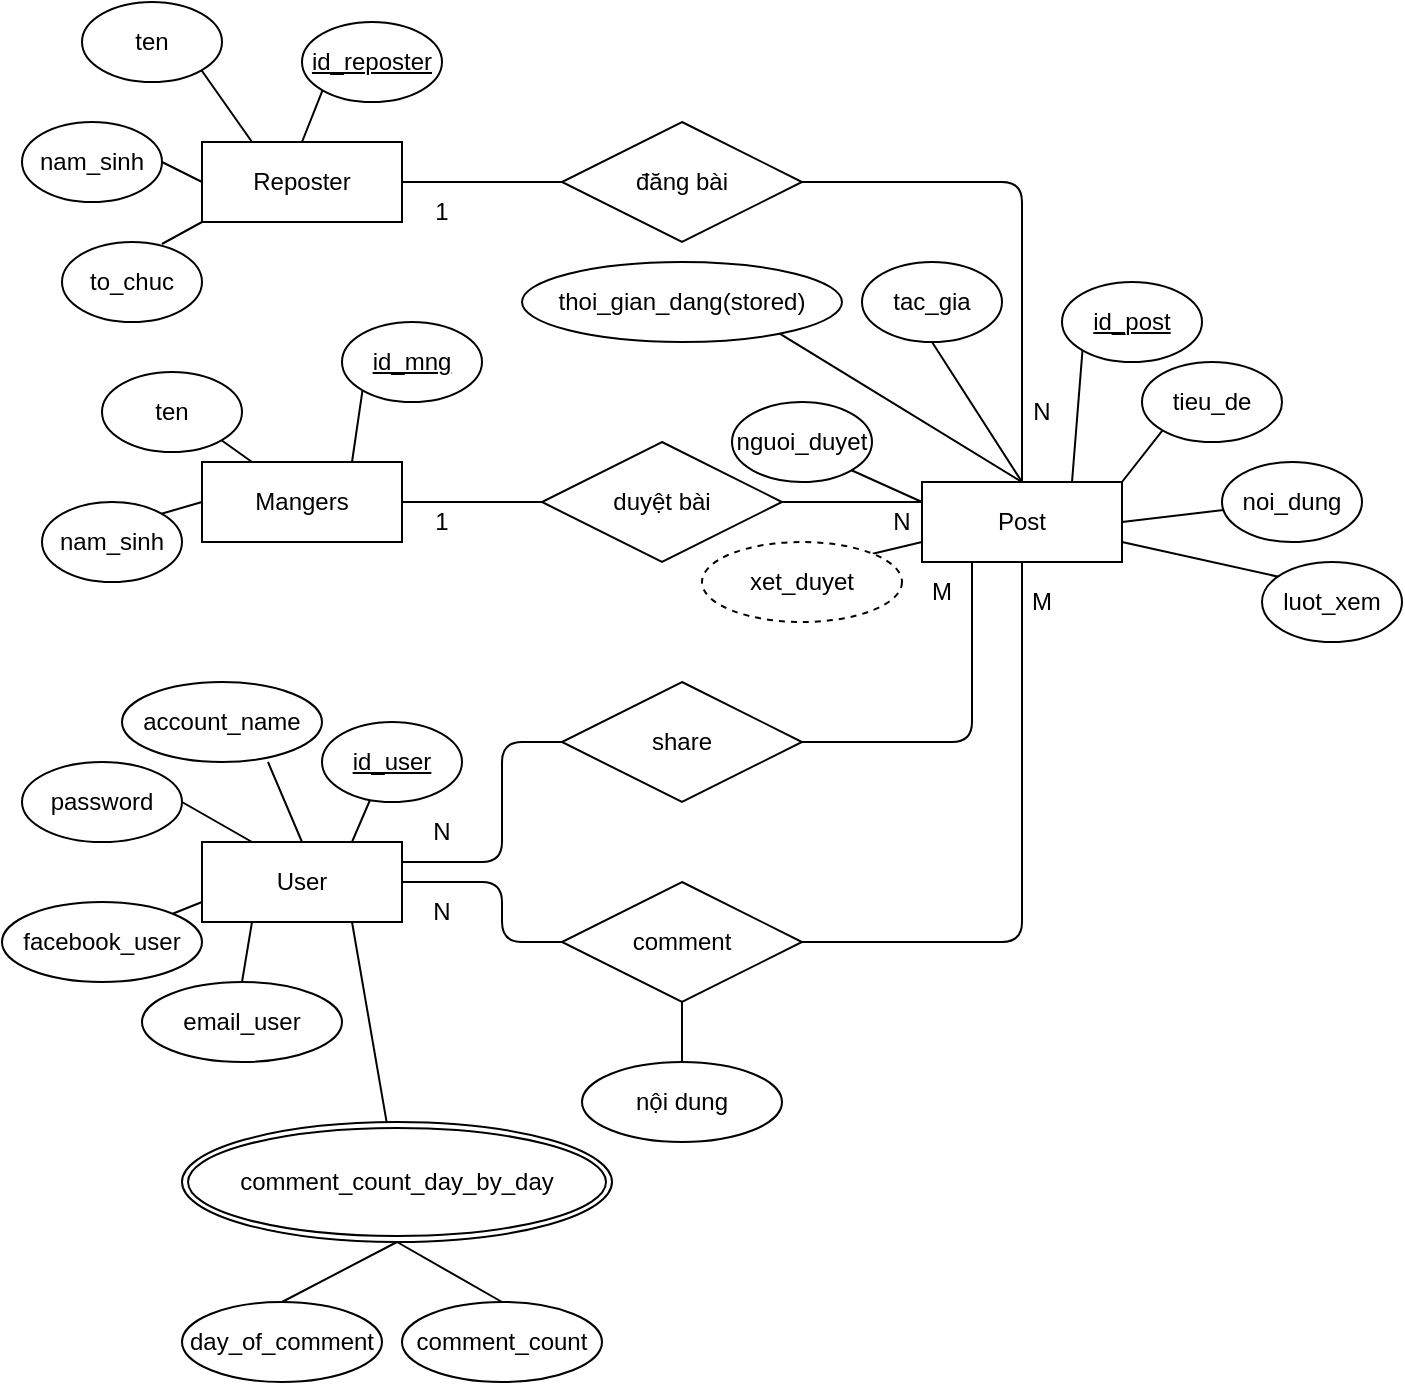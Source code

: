 <mxfile>
    <diagram id="JzZcwmhzdQAV-2ypnMRo" name="Page-1">
        <mxGraphModel dx="1194" dy="987" grid="1" gridSize="10" guides="1" tooltips="1" connect="1" arrows="1" fold="1" page="1" pageScale="1" pageWidth="850" pageHeight="1100" math="0" shadow="0">
            <root>
                <mxCell id="0"/>
                <mxCell id="1" parent="0"/>
                <mxCell id="22" style="edgeStyle=none;html=1;exitX=1;exitY=0.5;exitDx=0;exitDy=0;entryX=0;entryY=0.5;entryDx=0;entryDy=0;endArrow=none;endFill=0;" edge="1" parent="1" source="2" target="8">
                    <mxGeometry relative="1" as="geometry"/>
                </mxCell>
                <mxCell id="59" style="edgeStyle=none;html=1;exitX=0.75;exitY=0;exitDx=0;exitDy=0;entryX=0;entryY=1;entryDx=0;entryDy=0;endArrow=none;endFill=0;" edge="1" parent="1" source="2" target="56">
                    <mxGeometry relative="1" as="geometry"/>
                </mxCell>
                <mxCell id="60" style="edgeStyle=none;html=1;exitX=0.25;exitY=0;exitDx=0;exitDy=0;entryX=1;entryY=1;entryDx=0;entryDy=0;endArrow=none;endFill=0;" edge="1" parent="1" source="2" target="57">
                    <mxGeometry relative="1" as="geometry"/>
                </mxCell>
                <mxCell id="61" style="edgeStyle=none;html=1;exitX=0;exitY=0.5;exitDx=0;exitDy=0;entryX=1;entryY=0;entryDx=0;entryDy=0;endArrow=none;endFill=0;" edge="1" parent="1" source="2" target="58">
                    <mxGeometry relative="1" as="geometry"/>
                </mxCell>
                <mxCell id="2" value="Mangers" style="whiteSpace=wrap;html=1;align=center;" vertex="1" parent="1">
                    <mxGeometry x="175" y="360" width="100" height="40" as="geometry"/>
                </mxCell>
                <mxCell id="21" style="edgeStyle=none;html=1;exitX=1;exitY=0.5;exitDx=0;exitDy=0;entryX=0;entryY=0.5;entryDx=0;entryDy=0;endArrow=none;endFill=0;" edge="1" parent="1" source="3" target="7">
                    <mxGeometry relative="1" as="geometry"/>
                </mxCell>
                <mxCell id="52" style="edgeStyle=none;html=1;exitX=0.5;exitY=0;exitDx=0;exitDy=0;entryX=0;entryY=1;entryDx=0;entryDy=0;endArrow=none;endFill=0;" edge="1" parent="1" source="3" target="49">
                    <mxGeometry relative="1" as="geometry"/>
                </mxCell>
                <mxCell id="53" style="edgeStyle=none;html=1;exitX=0.25;exitY=0;exitDx=0;exitDy=0;entryX=1;entryY=1;entryDx=0;entryDy=0;endArrow=none;endFill=0;" edge="1" parent="1" source="3" target="48">
                    <mxGeometry relative="1" as="geometry"/>
                </mxCell>
                <mxCell id="54" style="edgeStyle=none;html=1;exitX=0;exitY=0.5;exitDx=0;exitDy=0;entryX=1;entryY=0.5;entryDx=0;entryDy=0;endArrow=none;endFill=0;" edge="1" parent="1" source="3" target="50">
                    <mxGeometry relative="1" as="geometry"/>
                </mxCell>
                <mxCell id="55" style="edgeStyle=none;html=1;exitX=0;exitY=1;exitDx=0;exitDy=0;entryX=0.714;entryY=0.025;entryDx=0;entryDy=0;entryPerimeter=0;endArrow=none;endFill=0;" edge="1" parent="1" source="3" target="51">
                    <mxGeometry relative="1" as="geometry"/>
                </mxCell>
                <mxCell id="3" value="Reposter" style="whiteSpace=wrap;html=1;align=center;" vertex="1" parent="1">
                    <mxGeometry x="175" y="200" width="100" height="40" as="geometry"/>
                </mxCell>
                <mxCell id="33" style="edgeStyle=none;html=1;exitX=1;exitY=0;exitDx=0;exitDy=0;entryX=0;entryY=1;entryDx=0;entryDy=0;endArrow=none;endFill=0;" edge="1" parent="1" source="4" target="27">
                    <mxGeometry relative="1" as="geometry"/>
                </mxCell>
                <mxCell id="34" style="edgeStyle=none;html=1;exitX=1;exitY=0.5;exitDx=0;exitDy=0;endArrow=none;endFill=0;" edge="1" parent="1" source="4" target="28">
                    <mxGeometry relative="1" as="geometry"/>
                </mxCell>
                <mxCell id="35" style="edgeStyle=none;html=1;exitX=1;exitY=0.75;exitDx=0;exitDy=0;entryX=0.286;entryY=0.25;entryDx=0;entryDy=0;entryPerimeter=0;endArrow=none;endFill=0;" edge="1" parent="1" source="4" target="30">
                    <mxGeometry relative="1" as="geometry"/>
                </mxCell>
                <mxCell id="36" style="edgeStyle=none;html=1;exitX=0;exitY=0.75;exitDx=0;exitDy=0;entryX=1;entryY=0;entryDx=0;entryDy=0;endArrow=none;endFill=0;" edge="1" parent="1" source="4" target="31">
                    <mxGeometry relative="1" as="geometry"/>
                </mxCell>
                <mxCell id="37" style="edgeStyle=none;html=1;entryX=0.45;entryY=0.025;entryDx=0;entryDy=0;entryPerimeter=0;endArrow=none;endFill=0;" edge="1" parent="1" target="32">
                    <mxGeometry relative="1" as="geometry">
                        <mxPoint x="585" y="370" as="sourcePoint"/>
                    </mxGeometry>
                </mxCell>
                <mxCell id="4" value="Post" style="whiteSpace=wrap;html=1;align=center;" vertex="1" parent="1">
                    <mxGeometry x="535" y="370" width="100" height="40" as="geometry"/>
                </mxCell>
                <mxCell id="72" style="edgeStyle=none;html=1;exitX=0.75;exitY=0;exitDx=0;exitDy=0;entryX=0.343;entryY=0.975;entryDx=0;entryDy=0;entryPerimeter=0;endArrow=none;endFill=0;" edge="1" parent="1" source="5" target="66">
                    <mxGeometry relative="1" as="geometry"/>
                </mxCell>
                <mxCell id="73" style="edgeStyle=none;html=1;exitX=0.5;exitY=0;exitDx=0;exitDy=0;entryX=0.73;entryY=1;entryDx=0;entryDy=0;entryPerimeter=0;endArrow=none;endFill=0;" edge="1" parent="1" source="5" target="67">
                    <mxGeometry relative="1" as="geometry"/>
                </mxCell>
                <mxCell id="74" style="edgeStyle=none;html=1;exitX=0.25;exitY=0;exitDx=0;exitDy=0;entryX=1;entryY=0.5;entryDx=0;entryDy=0;endArrow=none;endFill=0;" edge="1" parent="1" source="5" target="68">
                    <mxGeometry relative="1" as="geometry"/>
                </mxCell>
                <mxCell id="75" style="edgeStyle=none;html=1;exitX=0;exitY=0.75;exitDx=0;exitDy=0;entryX=1;entryY=0;entryDx=0;entryDy=0;endArrow=none;endFill=0;" edge="1" parent="1" source="5" target="69">
                    <mxGeometry relative="1" as="geometry"/>
                </mxCell>
                <mxCell id="76" style="edgeStyle=none;html=1;exitX=0.25;exitY=1;exitDx=0;exitDy=0;entryX=0.5;entryY=0;entryDx=0;entryDy=0;endArrow=none;endFill=0;" edge="1" parent="1" source="5" target="70">
                    <mxGeometry relative="1" as="geometry"/>
                </mxCell>
                <mxCell id="77" style="edgeStyle=none;html=1;exitX=0.75;exitY=1;exitDx=0;exitDy=0;endArrow=none;endFill=0;" edge="1" parent="1" source="5" target="71">
                    <mxGeometry relative="1" as="geometry"/>
                </mxCell>
                <mxCell id="5" value="User" style="whiteSpace=wrap;html=1;align=center;" vertex="1" parent="1">
                    <mxGeometry x="175" y="550" width="100" height="40" as="geometry"/>
                </mxCell>
                <mxCell id="19" style="edgeStyle=none;html=1;exitX=1;exitY=0.5;exitDx=0;exitDy=0;entryX=0.5;entryY=0;entryDx=0;entryDy=0;endArrow=none;endFill=0;" edge="1" parent="1" source="7" target="4">
                    <mxGeometry relative="1" as="geometry">
                        <Array as="points">
                            <mxPoint x="585" y="220"/>
                        </Array>
                    </mxGeometry>
                </mxCell>
                <mxCell id="7" value="đăng bài" style="shape=rhombus;perimeter=rhombusPerimeter;whiteSpace=wrap;html=1;align=center;" vertex="1" parent="1">
                    <mxGeometry x="355" y="190" width="120" height="60" as="geometry"/>
                </mxCell>
                <mxCell id="20" style="edgeStyle=none;html=1;exitX=1;exitY=0.5;exitDx=0;exitDy=0;entryX=0;entryY=0.25;entryDx=0;entryDy=0;endArrow=none;endFill=0;" edge="1" parent="1" source="8" target="4">
                    <mxGeometry relative="1" as="geometry"/>
                </mxCell>
                <mxCell id="8" value="duyệt bài" style="shape=rhombus;perimeter=rhombusPerimeter;whiteSpace=wrap;html=1;align=center;" vertex="1" parent="1">
                    <mxGeometry x="345" y="350" width="120" height="60" as="geometry"/>
                </mxCell>
                <mxCell id="16" style="edgeStyle=none;html=1;exitX=0;exitY=0.5;exitDx=0;exitDy=0;endArrow=none;endFill=0;entryX=1;entryY=0.25;entryDx=0;entryDy=0;entryPerimeter=0;" edge="1" parent="1" source="9" target="5">
                    <mxGeometry relative="1" as="geometry">
                        <mxPoint x="275" y="570" as="targetPoint"/>
                        <Array as="points">
                            <mxPoint x="325" y="500"/>
                            <mxPoint x="325" y="560"/>
                        </Array>
                    </mxGeometry>
                </mxCell>
                <mxCell id="18" style="edgeStyle=none;html=1;exitX=1;exitY=0.5;exitDx=0;exitDy=0;entryX=0.25;entryY=1;entryDx=0;entryDy=0;endArrow=none;endFill=0;" edge="1" parent="1" source="9" target="4">
                    <mxGeometry relative="1" as="geometry">
                        <Array as="points">
                            <mxPoint x="560" y="500"/>
                        </Array>
                    </mxGeometry>
                </mxCell>
                <mxCell id="9" value="share" style="shape=rhombus;perimeter=rhombusPerimeter;whiteSpace=wrap;html=1;align=center;" vertex="1" parent="1">
                    <mxGeometry x="355" y="470" width="120" height="60" as="geometry"/>
                </mxCell>
                <mxCell id="13" style="edgeStyle=none;html=1;exitX=0.5;exitY=1;exitDx=0;exitDy=0;entryX=0.5;entryY=0;entryDx=0;entryDy=0;endArrow=none;endFill=0;" edge="1" parent="1" source="10" target="12">
                    <mxGeometry relative="1" as="geometry"/>
                </mxCell>
                <mxCell id="14" style="edgeStyle=none;html=1;exitX=1;exitY=0.5;exitDx=0;exitDy=0;entryX=0.5;entryY=1;entryDx=0;entryDy=0;endArrow=none;endFill=0;" edge="1" parent="1" source="10" target="4">
                    <mxGeometry relative="1" as="geometry">
                        <Array as="points">
                            <mxPoint x="585" y="600"/>
                        </Array>
                    </mxGeometry>
                </mxCell>
                <mxCell id="15" style="edgeStyle=none;html=1;exitX=0;exitY=0.5;exitDx=0;exitDy=0;entryX=1;entryY=0.5;entryDx=0;entryDy=0;endArrow=none;endFill=0;" edge="1" parent="1" source="10" target="5">
                    <mxGeometry relative="1" as="geometry">
                        <Array as="points">
                            <mxPoint x="325" y="600"/>
                            <mxPoint x="325" y="570"/>
                        </Array>
                    </mxGeometry>
                </mxCell>
                <mxCell id="10" value="comment" style="shape=rhombus;perimeter=rhombusPerimeter;whiteSpace=wrap;html=1;align=center;" vertex="1" parent="1">
                    <mxGeometry x="355" y="570" width="120" height="60" as="geometry"/>
                </mxCell>
                <mxCell id="12" value="nội dung" style="ellipse;whiteSpace=wrap;html=1;align=center;" vertex="1" parent="1">
                    <mxGeometry x="365" y="660" width="100" height="40" as="geometry"/>
                </mxCell>
                <mxCell id="26" style="edgeStyle=none;html=1;exitX=0;exitY=1;exitDx=0;exitDy=0;entryX=0.75;entryY=0;entryDx=0;entryDy=0;endArrow=none;endFill=0;" edge="1" parent="1" source="25" target="4">
                    <mxGeometry relative="1" as="geometry"/>
                </mxCell>
                <mxCell id="25" value="id_post" style="ellipse;whiteSpace=wrap;html=1;align=center;fontStyle=4;" vertex="1" parent="1">
                    <mxGeometry x="605" y="270" width="70" height="40" as="geometry"/>
                </mxCell>
                <mxCell id="27" value="tieu_de" style="ellipse;whiteSpace=wrap;html=1;align=center;" vertex="1" parent="1">
                    <mxGeometry x="645" y="310" width="70" height="40" as="geometry"/>
                </mxCell>
                <mxCell id="28" value="noi_dung" style="ellipse;whiteSpace=wrap;html=1;align=center;" vertex="1" parent="1">
                    <mxGeometry x="685" y="360" width="70" height="40" as="geometry"/>
                </mxCell>
                <mxCell id="38" style="edgeStyle=none;html=1;exitX=0.5;exitY=1;exitDx=0;exitDy=0;entryX=0.5;entryY=0;entryDx=0;entryDy=0;endArrow=none;endFill=0;" edge="1" parent="1" source="29" target="4">
                    <mxGeometry relative="1" as="geometry"/>
                </mxCell>
                <mxCell id="29" value="tac_gia" style="ellipse;whiteSpace=wrap;html=1;align=center;" vertex="1" parent="1">
                    <mxGeometry x="505" y="260" width="70" height="40" as="geometry"/>
                </mxCell>
                <mxCell id="30" value="luot_xem" style="ellipse;whiteSpace=wrap;html=1;align=center;" vertex="1" parent="1">
                    <mxGeometry x="705" y="410" width="70" height="40" as="geometry"/>
                </mxCell>
                <mxCell id="31" value="xet_duyet" style="ellipse;whiteSpace=wrap;html=1;align=center;dashed=1;" vertex="1" parent="1">
                    <mxGeometry x="425" y="400" width="100" height="40" as="geometry"/>
                </mxCell>
                <mxCell id="32" value="thoi_gian_dang(stored)" style="ellipse;whiteSpace=wrap;html=1;align=center;" vertex="1" parent="1">
                    <mxGeometry x="335" y="260" width="160" height="40" as="geometry"/>
                </mxCell>
                <mxCell id="40" style="edgeStyle=none;html=1;exitX=1;exitY=1;exitDx=0;exitDy=0;entryX=0;entryY=0.25;entryDx=0;entryDy=0;endArrow=none;endFill=0;" edge="1" parent="1" source="39" target="4">
                    <mxGeometry relative="1" as="geometry"/>
                </mxCell>
                <mxCell id="39" value="nguoi_duyet" style="ellipse;whiteSpace=wrap;html=1;align=center;" vertex="1" parent="1">
                    <mxGeometry x="440" y="330" width="70" height="40" as="geometry"/>
                </mxCell>
                <mxCell id="41" value="N" style="text;strokeColor=none;align=center;fillColor=none;html=1;verticalAlign=middle;whiteSpace=wrap;rounded=0;" vertex="1" parent="1">
                    <mxGeometry x="565" y="320" width="60" height="30" as="geometry"/>
                </mxCell>
                <mxCell id="45" value="N" style="text;strokeColor=none;align=center;fillColor=none;html=1;verticalAlign=middle;whiteSpace=wrap;rounded=0;" vertex="1" parent="1">
                    <mxGeometry x="495" y="375" width="60" height="30" as="geometry"/>
                </mxCell>
                <mxCell id="46" value="1" style="text;strokeColor=none;align=center;fillColor=none;html=1;verticalAlign=middle;whiteSpace=wrap;rounded=0;" vertex="1" parent="1">
                    <mxGeometry x="265" y="375" width="60" height="30" as="geometry"/>
                </mxCell>
                <mxCell id="47" value="1" style="text;strokeColor=none;align=center;fillColor=none;html=1;verticalAlign=middle;whiteSpace=wrap;rounded=0;" vertex="1" parent="1">
                    <mxGeometry x="265" y="220" width="60" height="30" as="geometry"/>
                </mxCell>
                <mxCell id="48" value="ten" style="ellipse;whiteSpace=wrap;html=1;align=center;" vertex="1" parent="1">
                    <mxGeometry x="115" y="130" width="70" height="40" as="geometry"/>
                </mxCell>
                <mxCell id="49" value="id_reposter" style="ellipse;whiteSpace=wrap;html=1;align=center;fontStyle=4;" vertex="1" parent="1">
                    <mxGeometry x="225" y="140" width="70" height="40" as="geometry"/>
                </mxCell>
                <mxCell id="50" value="nam_sinh" style="ellipse;whiteSpace=wrap;html=1;align=center;" vertex="1" parent="1">
                    <mxGeometry x="85" y="190" width="70" height="40" as="geometry"/>
                </mxCell>
                <mxCell id="51" value="to_chuc" style="ellipse;whiteSpace=wrap;html=1;align=center;" vertex="1" parent="1">
                    <mxGeometry x="105" y="250" width="70" height="40" as="geometry"/>
                </mxCell>
                <mxCell id="56" value="id_mng" style="ellipse;whiteSpace=wrap;html=1;align=center;fontStyle=4;" vertex="1" parent="1">
                    <mxGeometry x="245" y="290" width="70" height="40" as="geometry"/>
                </mxCell>
                <mxCell id="57" value="ten" style="ellipse;whiteSpace=wrap;html=1;align=center;" vertex="1" parent="1">
                    <mxGeometry x="125" y="315" width="70" height="40" as="geometry"/>
                </mxCell>
                <mxCell id="58" value="nam_sinh" style="ellipse;whiteSpace=wrap;html=1;align=center;" vertex="1" parent="1">
                    <mxGeometry x="95" y="380" width="70" height="40" as="geometry"/>
                </mxCell>
                <mxCell id="62" value="N" style="text;strokeColor=none;align=center;fillColor=none;html=1;verticalAlign=middle;whiteSpace=wrap;rounded=0;" vertex="1" parent="1">
                    <mxGeometry x="265" y="530" width="60" height="30" as="geometry"/>
                </mxCell>
                <mxCell id="63" value="N" style="text;strokeColor=none;align=center;fillColor=none;html=1;verticalAlign=middle;whiteSpace=wrap;rounded=0;" vertex="1" parent="1">
                    <mxGeometry x="265" y="570" width="60" height="30" as="geometry"/>
                </mxCell>
                <mxCell id="64" value="M" style="text;strokeColor=none;align=center;fillColor=none;html=1;verticalAlign=middle;whiteSpace=wrap;rounded=0;" vertex="1" parent="1">
                    <mxGeometry x="515" y="410" width="60" height="30" as="geometry"/>
                </mxCell>
                <mxCell id="65" value="M" style="text;strokeColor=none;align=center;fillColor=none;html=1;verticalAlign=middle;whiteSpace=wrap;rounded=0;" vertex="1" parent="1">
                    <mxGeometry x="565" y="415" width="60" height="30" as="geometry"/>
                </mxCell>
                <mxCell id="66" value="id_user" style="ellipse;whiteSpace=wrap;html=1;align=center;fontStyle=4;" vertex="1" parent="1">
                    <mxGeometry x="235" y="490" width="70" height="40" as="geometry"/>
                </mxCell>
                <mxCell id="67" value="account_name" style="ellipse;whiteSpace=wrap;html=1;align=center;" vertex="1" parent="1">
                    <mxGeometry x="135" y="470" width="100" height="40" as="geometry"/>
                </mxCell>
                <mxCell id="68" value="password" style="ellipse;whiteSpace=wrap;html=1;align=center;" vertex="1" parent="1">
                    <mxGeometry x="85" y="510" width="80" height="40" as="geometry"/>
                </mxCell>
                <mxCell id="69" value="facebook_user" style="ellipse;whiteSpace=wrap;html=1;align=center;" vertex="1" parent="1">
                    <mxGeometry x="75" y="580" width="100" height="40" as="geometry"/>
                </mxCell>
                <mxCell id="70" value="email_user" style="ellipse;whiteSpace=wrap;html=1;align=center;" vertex="1" parent="1">
                    <mxGeometry x="145" y="620" width="100" height="40" as="geometry"/>
                </mxCell>
                <mxCell id="79" style="edgeStyle=none;html=1;exitX=0.5;exitY=1;exitDx=0;exitDy=0;entryX=0.5;entryY=0;entryDx=0;entryDy=0;endArrow=none;endFill=0;" edge="1" parent="1" source="71" target="78">
                    <mxGeometry relative="1" as="geometry"/>
                </mxCell>
                <mxCell id="82" style="edgeStyle=none;html=1;exitX=0.5;exitY=1;exitDx=0;exitDy=0;entryX=0.5;entryY=0;entryDx=0;entryDy=0;endArrow=none;endFill=0;" edge="1" parent="1" source="71" target="81">
                    <mxGeometry relative="1" as="geometry"/>
                </mxCell>
                <mxCell id="71" value="comment_count_day_by_day" style="ellipse;shape=doubleEllipse;margin=3;whiteSpace=wrap;html=1;align=center;" vertex="1" parent="1">
                    <mxGeometry x="165" y="690" width="215" height="60" as="geometry"/>
                </mxCell>
                <mxCell id="78" value="day_of_comment" style="ellipse;whiteSpace=wrap;html=1;align=center;" vertex="1" parent="1">
                    <mxGeometry x="165" y="780" width="100" height="40" as="geometry"/>
                </mxCell>
                <mxCell id="81" value="comment_count" style="ellipse;whiteSpace=wrap;html=1;align=center;" vertex="1" parent="1">
                    <mxGeometry x="275" y="780" width="100" height="40" as="geometry"/>
                </mxCell>
            </root>
        </mxGraphModel>
    </diagram>
</mxfile>